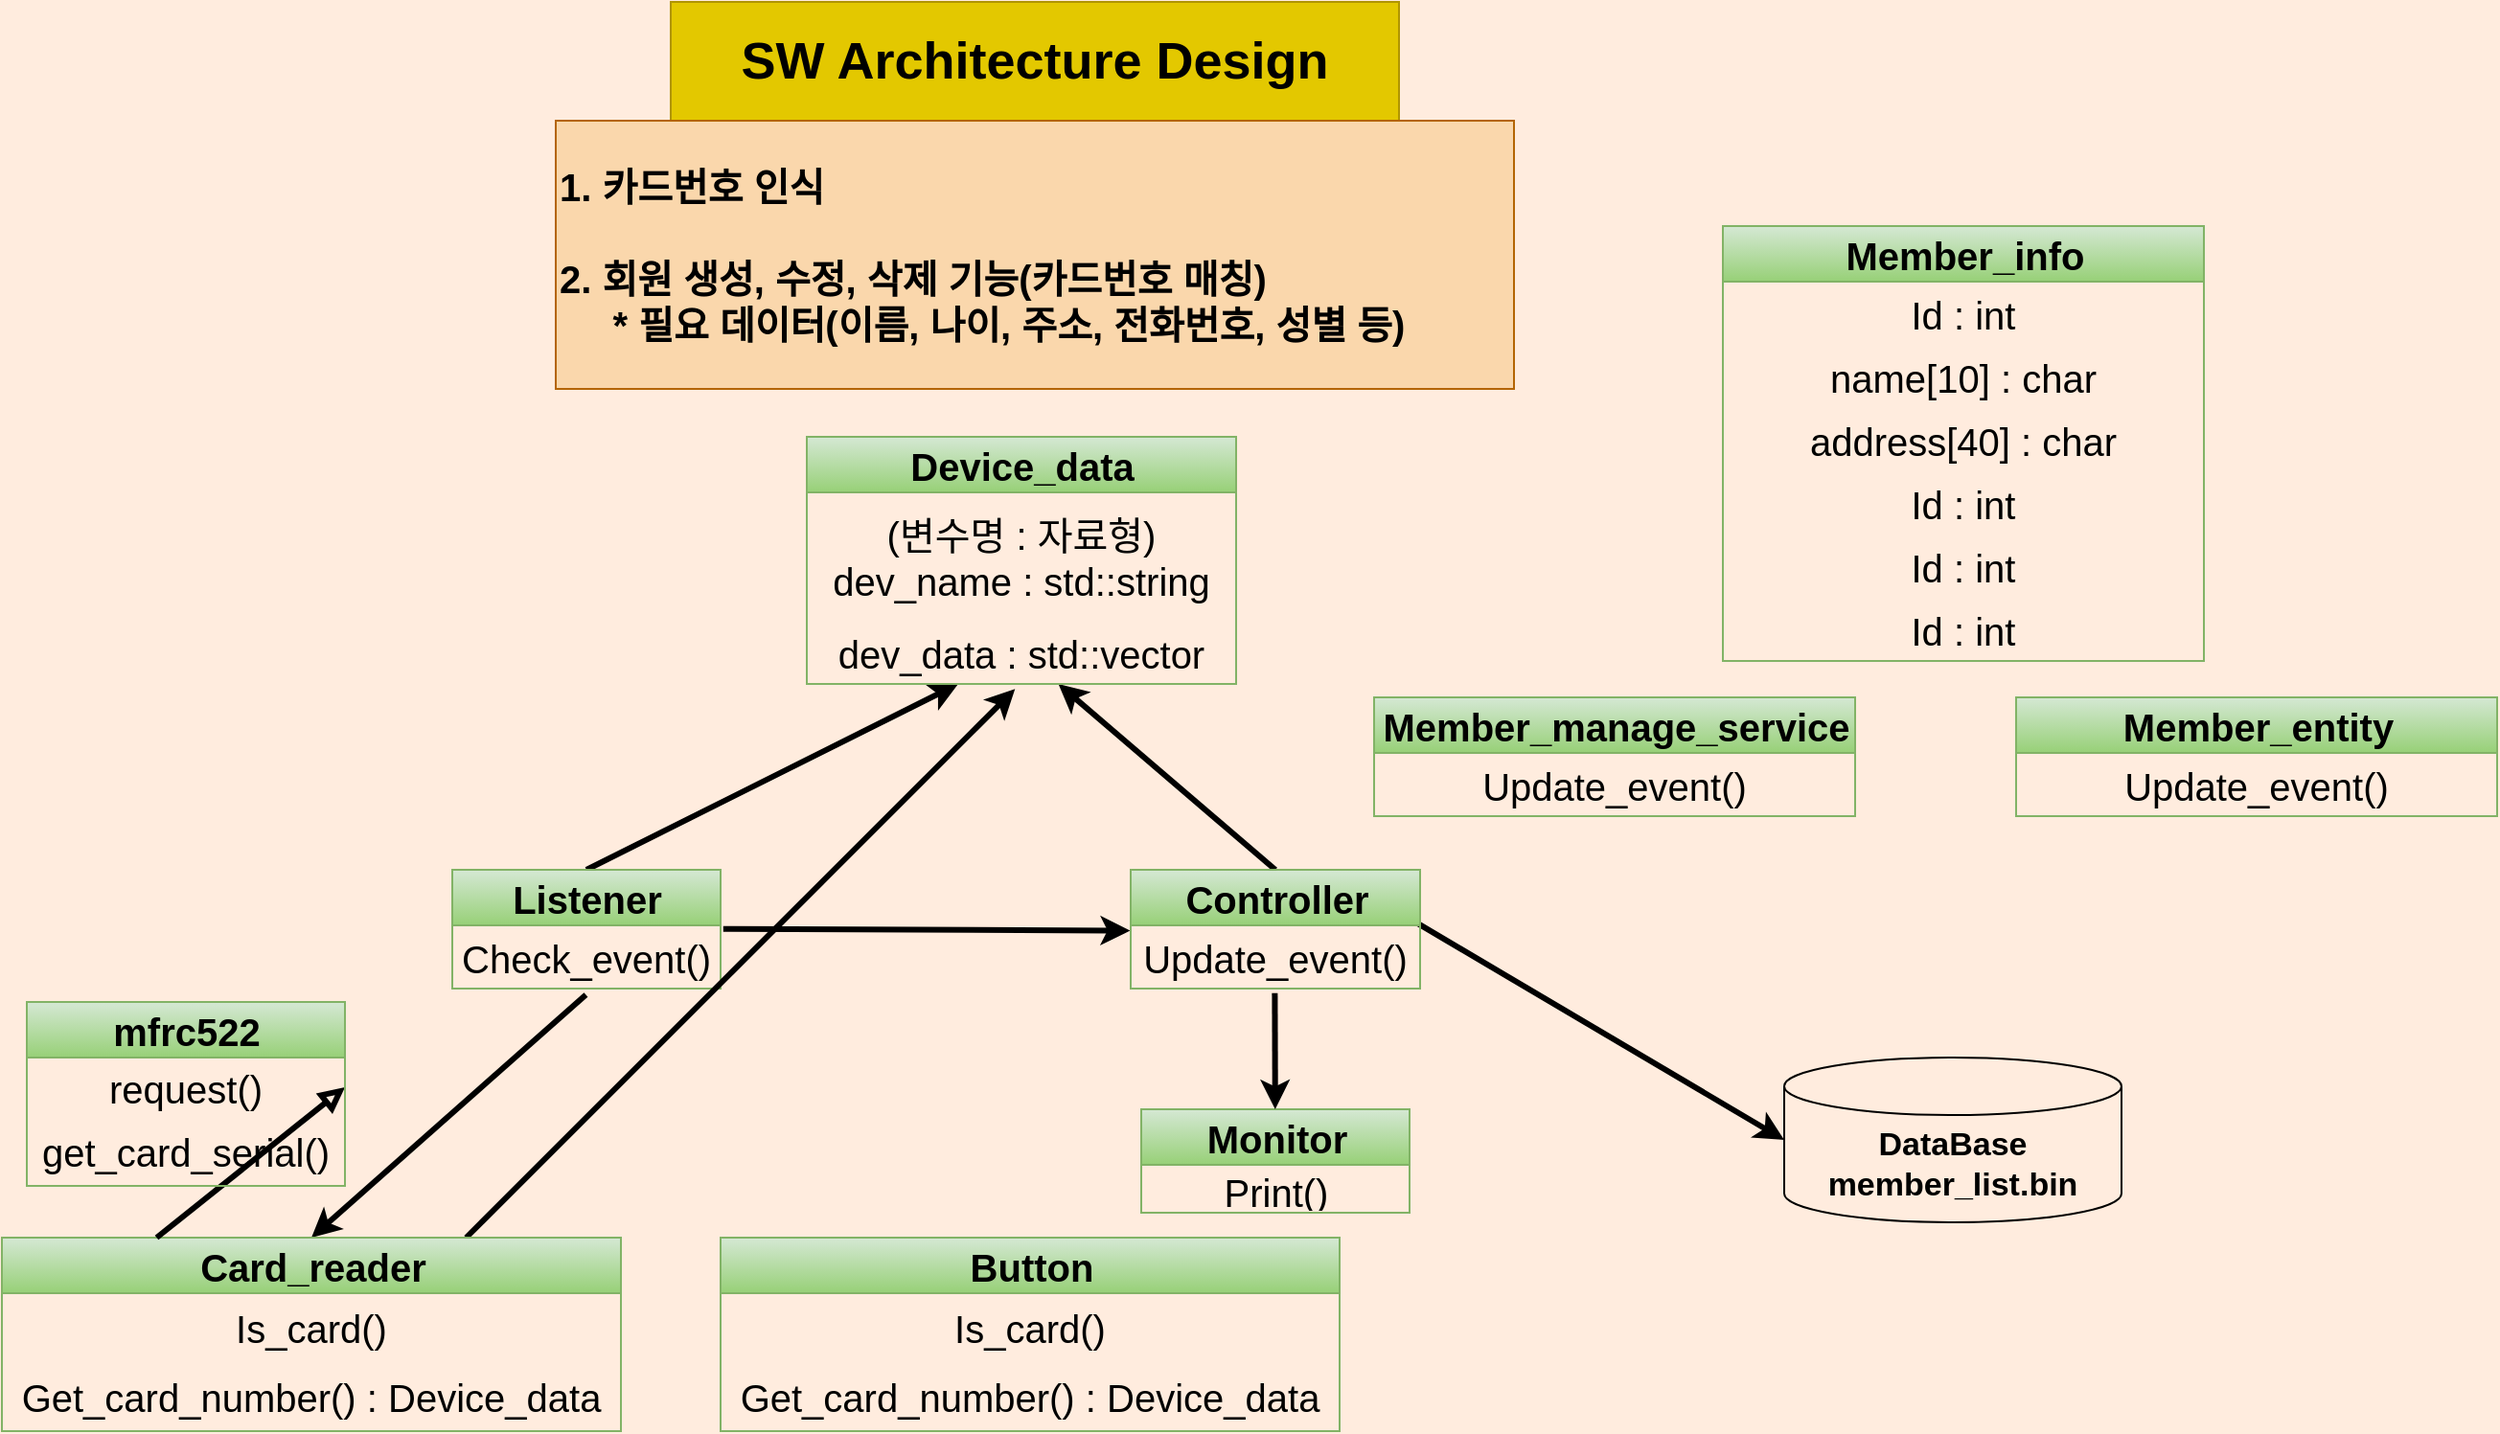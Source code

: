 <mxfile>
    <diagram id="uc_P3f4DxVGDnvg-8Ux_" name="페이지-1">
        <mxGraphModel dx="3034" dy="438" grid="0" gridSize="10" guides="1" tooltips="1" connect="1" arrows="1" fold="1" page="1" pageScale="1" pageWidth="827" pageHeight="1169" background="#FFECDE" math="0" shadow="0">
            <root>
                <mxCell id="0"/>
                <mxCell id="1" parent="0"/>
                <mxCell id="8" style="edgeStyle=none;html=1;exitX=1.01;exitY=0.055;exitDx=0;exitDy=0;entryX=-0.002;entryY=0.084;entryDx=0;entryDy=0;strokeColor=#000000;strokeWidth=3;entryPerimeter=0;exitPerimeter=0;" parent="1" source="24" target="35" edge="1">
                    <mxGeometry relative="1" as="geometry">
                        <mxPoint x="-1000" y="522" as="sourcePoint"/>
                        <mxPoint x="-1000" y="452" as="targetPoint"/>
                    </mxGeometry>
                </mxCell>
                <mxCell id="9" value="&lt;font color=&quot;#000000&quot; size=&quot;1&quot;&gt;&lt;b style=&quot;font-size: 27px&quot;&gt;SW Architecture Design&lt;/b&gt;&lt;/font&gt;" style="whiteSpace=wrap;html=1;fillColor=#e3c800;fontColor=#000000;strokeColor=#B09500;" parent="1" vertex="1">
                    <mxGeometry x="-1020" y="72" width="380" height="62" as="geometry"/>
                </mxCell>
                <mxCell id="10" value="&lt;div&gt;&lt;b style=&quot;font-size: 20px ; color: rgb(0 , 0 , 0)&quot;&gt;1. 카드번호 인식&lt;/b&gt;&lt;/div&gt;&lt;div&gt;&lt;b style=&quot;font-size: 20px ; color: rgb(0 , 0 , 0)&quot;&gt;&lt;br&gt;&lt;/b&gt;&lt;/div&gt;&lt;font color=&quot;#000000&quot; style=&quot;font-size: 20px&quot;&gt;&lt;div&gt;&lt;b&gt;2. 회원 생성, 수정, 삭제 기능(카드번호 매칭)&lt;/b&gt;&lt;/div&gt;&lt;/font&gt;&lt;b style=&quot;color: rgb(0 , 0 , 0) ; font-size: 20px&quot;&gt;&amp;nbsp; &amp;nbsp; &amp;nbsp;* 필요 데이터(이름, 나이, 주소, 전화번호, 성별 등)&lt;/b&gt;&lt;font color=&quot;#000000&quot; style=&quot;font-size: 20px&quot;&gt;&lt;b&gt;&lt;br&gt;&lt;/b&gt;&lt;/font&gt;" style="whiteSpace=wrap;html=1;fillColor=#fad7ac;strokeColor=#b46504;align=left;" parent="1" vertex="1">
                    <mxGeometry x="-1080" y="134" width="500" height="140" as="geometry"/>
                </mxCell>
                <mxCell id="40" style="edgeStyle=none;rounded=0;html=1;exitX=0.5;exitY=0;exitDx=0;exitDy=0;fontSize=20;fontColor=#000000;strokeColor=#000000;strokeWidth=3;" parent="1" source="23" target="39" edge="1">
                    <mxGeometry relative="1" as="geometry"/>
                </mxCell>
                <mxCell id="23" value="&lt;font color=&quot;#000000&quot;&gt;Listener&lt;/font&gt;" style="swimlane;fontStyle=1;align=center;verticalAlign=middle;childLayout=stackLayout;horizontal=1;startSize=29;horizontalStack=0;resizeParent=1;resizeParentMax=0;resizeLast=0;collapsible=0;marginBottom=0;html=1;fontSize=20;fillColor=#d5e8d4;strokeColor=#82b366;gradientColor=#97d077;" parent="1" vertex="1">
                    <mxGeometry x="-1134" y="525" width="140" height="62" as="geometry"/>
                </mxCell>
                <mxCell id="24" value="Check_event()" style="text;html=1;strokeColor=none;fillColor=none;align=center;verticalAlign=middle;spacingLeft=4;spacingRight=4;overflow=hidden;rotatable=0;points=[[0,0.5],[1,0.5]];portConstraint=eastwest;fontSize=20;fontColor=#000000;" parent="23" vertex="1">
                    <mxGeometry y="29" width="140" height="33" as="geometry"/>
                </mxCell>
                <mxCell id="26" value="&lt;font color=&quot;#000000&quot;&gt;Monitor&lt;/font&gt;" style="swimlane;fontStyle=1;align=center;verticalAlign=middle;childLayout=stackLayout;horizontal=1;startSize=29;horizontalStack=0;resizeParent=1;resizeParentMax=0;resizeLast=0;collapsible=0;marginBottom=0;html=1;fontSize=20;fillColor=#d5e8d4;gradientColor=#97d077;strokeColor=#82b366;" parent="1" vertex="1">
                    <mxGeometry x="-774.5" y="650" width="140" height="54" as="geometry"/>
                </mxCell>
                <mxCell id="27" value="Print()" style="text;html=1;strokeColor=none;fillColor=none;align=center;verticalAlign=middle;spacingLeft=4;spacingRight=4;overflow=hidden;rotatable=0;points=[[0,0.5],[1,0.5]];portConstraint=eastwest;fontSize=20;fontColor=#000000;" parent="26" vertex="1">
                    <mxGeometry y="29" width="140" height="25" as="geometry"/>
                </mxCell>
                <mxCell id="33" style="edgeStyle=none;rounded=0;html=1;fontSize=20;fontColor=#000000;strokeColor=#000000;strokeWidth=3;entryX=0.5;entryY=0;entryDx=0;entryDy=0;exitX=0.498;exitY=1.1;exitDx=0;exitDy=0;exitPerimeter=0;" parent="1" source="24" target="28" edge="1">
                    <mxGeometry relative="1" as="geometry">
                        <mxPoint x="-1000" y="584" as="sourcePoint"/>
                        <mxPoint x="-959" y="635" as="targetPoint"/>
                    </mxGeometry>
                </mxCell>
                <mxCell id="42" style="edgeStyle=none;rounded=0;html=1;exitX=0.75;exitY=0;exitDx=0;exitDy=0;entryX=0.485;entryY=1.081;entryDx=0;entryDy=0;entryPerimeter=0;fontSize=20;fontColor=#000000;strokeColor=#000000;strokeWidth=3;" parent="1" source="28" target="39" edge="1">
                    <mxGeometry relative="1" as="geometry"/>
                </mxCell>
                <mxCell id="28" value="&lt;font color=&quot;#000000&quot;&gt;Card_reader&lt;/font&gt;" style="swimlane;fontStyle=1;align=center;verticalAlign=middle;childLayout=stackLayout;horizontal=1;startSize=29;horizontalStack=0;resizeParent=1;resizeParentMax=0;resizeLast=0;collapsible=0;marginBottom=0;html=1;fontSize=20;fillColor=#d5e8d4;gradientColor=#97d077;strokeColor=#82b366;" parent="1" vertex="1">
                    <mxGeometry x="-1369" y="717" width="323" height="101" as="geometry"/>
                </mxCell>
                <mxCell id="30" value="Is_card()" style="text;html=1;strokeColor=none;fillColor=none;align=center;verticalAlign=middle;spacingLeft=4;spacingRight=4;overflow=hidden;rotatable=0;points=[[0,0.5],[1,0.5]];portConstraint=eastwest;fontSize=20;fontColor=#000000;" parent="28" vertex="1">
                    <mxGeometry y="29" width="323" height="36" as="geometry"/>
                </mxCell>
                <mxCell id="51" value="Get_card_number() : Device_data" style="text;html=1;strokeColor=none;fillColor=none;align=center;verticalAlign=middle;spacingLeft=4;spacingRight=4;overflow=hidden;rotatable=0;points=[[0,0.5],[1,0.5]];portConstraint=eastwest;fontSize=20;fontColor=#000000;" parent="28" vertex="1">
                    <mxGeometry y="65" width="323" height="36" as="geometry"/>
                </mxCell>
                <mxCell id="41" style="edgeStyle=none;rounded=0;html=1;exitX=0.5;exitY=0;exitDx=0;exitDy=0;fontSize=20;fontColor=#000000;strokeColor=#000000;strokeWidth=3;" parent="1" source="34" target="39" edge="1">
                    <mxGeometry relative="1" as="geometry"/>
                </mxCell>
                <mxCell id="53" style="edgeStyle=none;html=1;exitX=0.987;exitY=-0.043;exitDx=0;exitDy=0;entryX=0;entryY=0.5;entryDx=0;entryDy=0;entryPerimeter=0;fontSize=17;fontColor=#000000;strokeColor=#000000;strokeWidth=3;exitPerimeter=0;" parent="1" source="35" target="52" edge="1">
                    <mxGeometry relative="1" as="geometry"/>
                </mxCell>
                <mxCell id="34" value="&lt;font color=&quot;#000000&quot;&gt;Controller&lt;/font&gt;" style="swimlane;fontStyle=1;align=center;verticalAlign=middle;childLayout=stackLayout;horizontal=1;startSize=29;horizontalStack=0;resizeParent=1;resizeParentMax=0;resizeLast=0;collapsible=0;marginBottom=0;html=1;fontSize=20;fillColor=#d5e8d4;strokeColor=#82b366;gradientColor=#97d077;" parent="1" vertex="1">
                    <mxGeometry x="-780" y="525" width="151" height="62" as="geometry"/>
                </mxCell>
                <mxCell id="35" value="Update_event()" style="text;html=1;strokeColor=none;fillColor=none;align=center;verticalAlign=middle;spacingLeft=4;spacingRight=4;overflow=hidden;rotatable=0;points=[[0,0.5],[1,0.5]];portConstraint=eastwest;fontSize=20;fontColor=#000000;" parent="34" vertex="1">
                    <mxGeometry y="29" width="151" height="33" as="geometry"/>
                </mxCell>
                <mxCell id="36" style="edgeStyle=none;html=1;strokeColor=#000000;strokeWidth=3;exitX=0.498;exitY=1.072;exitDx=0;exitDy=0;exitPerimeter=0;" parent="1" source="35" target="26" edge="1">
                    <mxGeometry relative="1" as="geometry">
                        <mxPoint x="-704" y="585" as="sourcePoint"/>
                        <mxPoint x="-770.302" y="566.772" as="targetPoint"/>
                    </mxGeometry>
                </mxCell>
                <mxCell id="37" value="&lt;font color=&quot;#000000&quot;&gt;Device_data&lt;/font&gt;" style="swimlane;fontStyle=1;align=center;verticalAlign=middle;childLayout=stackLayout;horizontal=1;startSize=29;horizontalStack=0;resizeParent=1;resizeParentMax=0;resizeLast=0;collapsible=0;marginBottom=0;html=1;fontSize=20;fillColor=#d5e8d4;strokeColor=#82b366;gradientColor=#97d077;" parent="1" vertex="1">
                    <mxGeometry x="-949" y="299" width="224" height="129" as="geometry"/>
                </mxCell>
                <mxCell id="38" value="(변수명 : 자료형)&lt;br&gt;dev_name : std::string" style="text;html=1;strokeColor=none;fillColor=none;align=center;verticalAlign=middle;spacingLeft=4;spacingRight=4;overflow=hidden;rotatable=0;points=[[0,0.5],[1,0.5]];portConstraint=eastwest;fontSize=20;fontColor=#000000;" parent="37" vertex="1">
                    <mxGeometry y="29" width="224" height="67" as="geometry"/>
                </mxCell>
                <mxCell id="39" value="dev_data : std::vector" style="text;html=1;strokeColor=none;fillColor=none;align=center;verticalAlign=middle;spacingLeft=4;spacingRight=4;overflow=hidden;rotatable=0;points=[[0,0.5],[1,0.5]];portConstraint=eastwest;fontSize=20;fontColor=#000000;" parent="37" vertex="1">
                    <mxGeometry y="96" width="224" height="33" as="geometry"/>
                </mxCell>
                <mxCell id="46" style="edgeStyle=none;rounded=0;html=1;exitX=0.25;exitY=0;exitDx=0;exitDy=0;fontSize=20;fontColor=#000000;strokeColor=#000000;strokeWidth=3;endArrow=block;endFill=0;entryX=1;entryY=0.5;entryDx=0;entryDy=0;" parent="1" source="28" target="44" edge="1">
                    <mxGeometry relative="1" as="geometry">
                        <mxPoint x="-1488" y="585" as="targetPoint"/>
                    </mxGeometry>
                </mxCell>
                <mxCell id="43" value="&lt;font color=&quot;#000000&quot;&gt;mfrc522&lt;/font&gt;" style="swimlane;fontStyle=1;align=center;verticalAlign=middle;childLayout=stackLayout;horizontal=1;startSize=29;horizontalStack=0;resizeParent=1;resizeParentMax=0;resizeLast=0;collapsible=0;marginBottom=0;html=1;fontSize=20;fillColor=#d5e8d4;gradientColor=#97d077;strokeColor=#82b366;" parent="1" vertex="1">
                    <mxGeometry x="-1356" y="594" width="166" height="96" as="geometry"/>
                </mxCell>
                <mxCell id="44" value="request()" style="text;html=1;strokeColor=none;fillColor=none;align=center;verticalAlign=middle;spacingLeft=4;spacingRight=4;overflow=hidden;rotatable=0;points=[[0,0.5],[1,0.5]];portConstraint=eastwest;fontSize=20;fontColor=#000000;" parent="43" vertex="1">
                    <mxGeometry y="29" width="166" height="31" as="geometry"/>
                </mxCell>
                <mxCell id="45" value="get_card_serial()" style="text;html=1;strokeColor=none;fillColor=none;align=center;verticalAlign=middle;spacingLeft=4;spacingRight=4;overflow=hidden;rotatable=0;points=[[0,0.5],[1,0.5]];portConstraint=eastwest;fontSize=20;fontColor=#000000;" parent="43" vertex="1">
                    <mxGeometry y="60" width="166" height="36" as="geometry"/>
                </mxCell>
                <mxCell id="52" value="&lt;font color=&quot;#000000&quot; size=&quot;1&quot;&gt;&lt;b style=&quot;font-size: 17px&quot;&gt;DataBase&lt;br&gt;member_list.bin&lt;br&gt;&lt;/b&gt;&lt;/font&gt;" style="shape=cylinder3;whiteSpace=wrap;html=1;boundedLbl=1;backgroundOutline=1;size=15;fillColor=none;strokeColor=#000000;" parent="1" vertex="1">
                    <mxGeometry x="-439" y="623" width="176" height="86" as="geometry"/>
                </mxCell>
                <mxCell id="54" value="&lt;font color=&quot;#000000&quot;&gt;Member_manage_service&lt;/font&gt;" style="swimlane;fontStyle=1;align=center;verticalAlign=middle;childLayout=stackLayout;horizontal=1;startSize=29;horizontalStack=0;resizeParent=1;resizeParentMax=0;resizeLast=0;collapsible=0;marginBottom=0;html=1;fontSize=20;fillColor=#d5e8d4;strokeColor=#82b366;gradientColor=#97d077;" vertex="1" parent="1">
                    <mxGeometry x="-653" y="435" width="251" height="62" as="geometry"/>
                </mxCell>
                <mxCell id="55" value="Update_event()" style="text;html=1;strokeColor=none;fillColor=none;align=center;verticalAlign=middle;spacingLeft=4;spacingRight=4;overflow=hidden;rotatable=0;points=[[0,0.5],[1,0.5]];portConstraint=eastwest;fontSize=20;fontColor=#000000;" vertex="1" parent="54">
                    <mxGeometry y="29" width="251" height="33" as="geometry"/>
                </mxCell>
                <mxCell id="57" value="&lt;font color=&quot;#000000&quot;&gt;Member_entity&lt;/font&gt;" style="swimlane;fontStyle=1;align=center;verticalAlign=middle;childLayout=stackLayout;horizontal=1;startSize=29;horizontalStack=0;resizeParent=1;resizeParentMax=0;resizeLast=0;collapsible=0;marginBottom=0;html=1;fontSize=20;fillColor=#d5e8d4;strokeColor=#82b366;gradientColor=#97d077;" vertex="1" parent="1">
                    <mxGeometry x="-318" y="435" width="251" height="62" as="geometry"/>
                </mxCell>
                <mxCell id="58" value="Update_event()" style="text;html=1;strokeColor=none;fillColor=none;align=center;verticalAlign=middle;spacingLeft=4;spacingRight=4;overflow=hidden;rotatable=0;points=[[0,0.5],[1,0.5]];portConstraint=eastwest;fontSize=20;fontColor=#000000;" vertex="1" parent="57">
                    <mxGeometry y="29" width="251" height="33" as="geometry"/>
                </mxCell>
                <mxCell id="59" value="&lt;font color=&quot;#000000&quot;&gt;Member_info&lt;/font&gt;" style="swimlane;fontStyle=1;align=center;verticalAlign=middle;childLayout=stackLayout;horizontal=1;startSize=29;horizontalStack=0;resizeParent=1;resizeParentMax=0;resizeLast=0;collapsible=0;marginBottom=0;html=1;fontSize=20;fillColor=#d5e8d4;strokeColor=#82b366;gradientColor=#97d077;" vertex="1" parent="1">
                    <mxGeometry x="-471" y="189" width="251" height="227" as="geometry"/>
                </mxCell>
                <mxCell id="60" value="Id : int" style="text;html=1;strokeColor=none;fillColor=none;align=center;verticalAlign=middle;spacingLeft=4;spacingRight=4;overflow=hidden;rotatable=0;points=[[0,0.5],[1,0.5]];portConstraint=eastwest;fontSize=20;fontColor=#000000;" vertex="1" parent="59">
                    <mxGeometry y="29" width="251" height="33" as="geometry"/>
                </mxCell>
                <mxCell id="61" value="name[10] : char" style="text;html=1;strokeColor=none;fillColor=none;align=center;verticalAlign=middle;spacingLeft=4;spacingRight=4;overflow=hidden;rotatable=0;points=[[0,0.5],[1,0.5]];portConstraint=eastwest;fontSize=20;fontColor=#000000;" vertex="1" parent="59">
                    <mxGeometry y="62" width="251" height="33" as="geometry"/>
                </mxCell>
                <mxCell id="62" value="address[40] : char" style="text;html=1;strokeColor=none;fillColor=none;align=center;verticalAlign=middle;spacingLeft=4;spacingRight=4;overflow=hidden;rotatable=0;points=[[0,0.5],[1,0.5]];portConstraint=eastwest;fontSize=20;fontColor=#000000;" vertex="1" parent="59">
                    <mxGeometry y="95" width="251" height="33" as="geometry"/>
                </mxCell>
                <mxCell id="63" value="Id : int" style="text;html=1;strokeColor=none;fillColor=none;align=center;verticalAlign=middle;spacingLeft=4;spacingRight=4;overflow=hidden;rotatable=0;points=[[0,0.5],[1,0.5]];portConstraint=eastwest;fontSize=20;fontColor=#000000;" vertex="1" parent="59">
                    <mxGeometry y="128" width="251" height="33" as="geometry"/>
                </mxCell>
                <mxCell id="64" value="Id : int" style="text;html=1;strokeColor=none;fillColor=none;align=center;verticalAlign=middle;spacingLeft=4;spacingRight=4;overflow=hidden;rotatable=0;points=[[0,0.5],[1,0.5]];portConstraint=eastwest;fontSize=20;fontColor=#000000;" vertex="1" parent="59">
                    <mxGeometry y="161" width="251" height="33" as="geometry"/>
                </mxCell>
                <mxCell id="65" value="Id : int" style="text;html=1;strokeColor=none;fillColor=none;align=center;verticalAlign=middle;spacingLeft=4;spacingRight=4;overflow=hidden;rotatable=0;points=[[0,0.5],[1,0.5]];portConstraint=eastwest;fontSize=20;fontColor=#000000;" vertex="1" parent="59">
                    <mxGeometry y="194" width="251" height="33" as="geometry"/>
                </mxCell>
                <mxCell id="66" value="&lt;font color=&quot;#000000&quot;&gt;Button&lt;/font&gt;" style="swimlane;fontStyle=1;align=center;verticalAlign=middle;childLayout=stackLayout;horizontal=1;startSize=29;horizontalStack=0;resizeParent=1;resizeParentMax=0;resizeLast=0;collapsible=0;marginBottom=0;html=1;fontSize=20;fillColor=#d5e8d4;gradientColor=#97d077;strokeColor=#82b366;" vertex="1" parent="1">
                    <mxGeometry x="-994" y="717" width="323" height="101" as="geometry"/>
                </mxCell>
                <mxCell id="67" value="Is_card()" style="text;html=1;strokeColor=none;fillColor=none;align=center;verticalAlign=middle;spacingLeft=4;spacingRight=4;overflow=hidden;rotatable=0;points=[[0,0.5],[1,0.5]];portConstraint=eastwest;fontSize=20;fontColor=#000000;" vertex="1" parent="66">
                    <mxGeometry y="29" width="323" height="36" as="geometry"/>
                </mxCell>
                <mxCell id="68" value="Get_card_number() : Device_data" style="text;html=1;strokeColor=none;fillColor=none;align=center;verticalAlign=middle;spacingLeft=4;spacingRight=4;overflow=hidden;rotatable=0;points=[[0,0.5],[1,0.5]];portConstraint=eastwest;fontSize=20;fontColor=#000000;" vertex="1" parent="66">
                    <mxGeometry y="65" width="323" height="36" as="geometry"/>
                </mxCell>
            </root>
        </mxGraphModel>
    </diagram>
</mxfile>